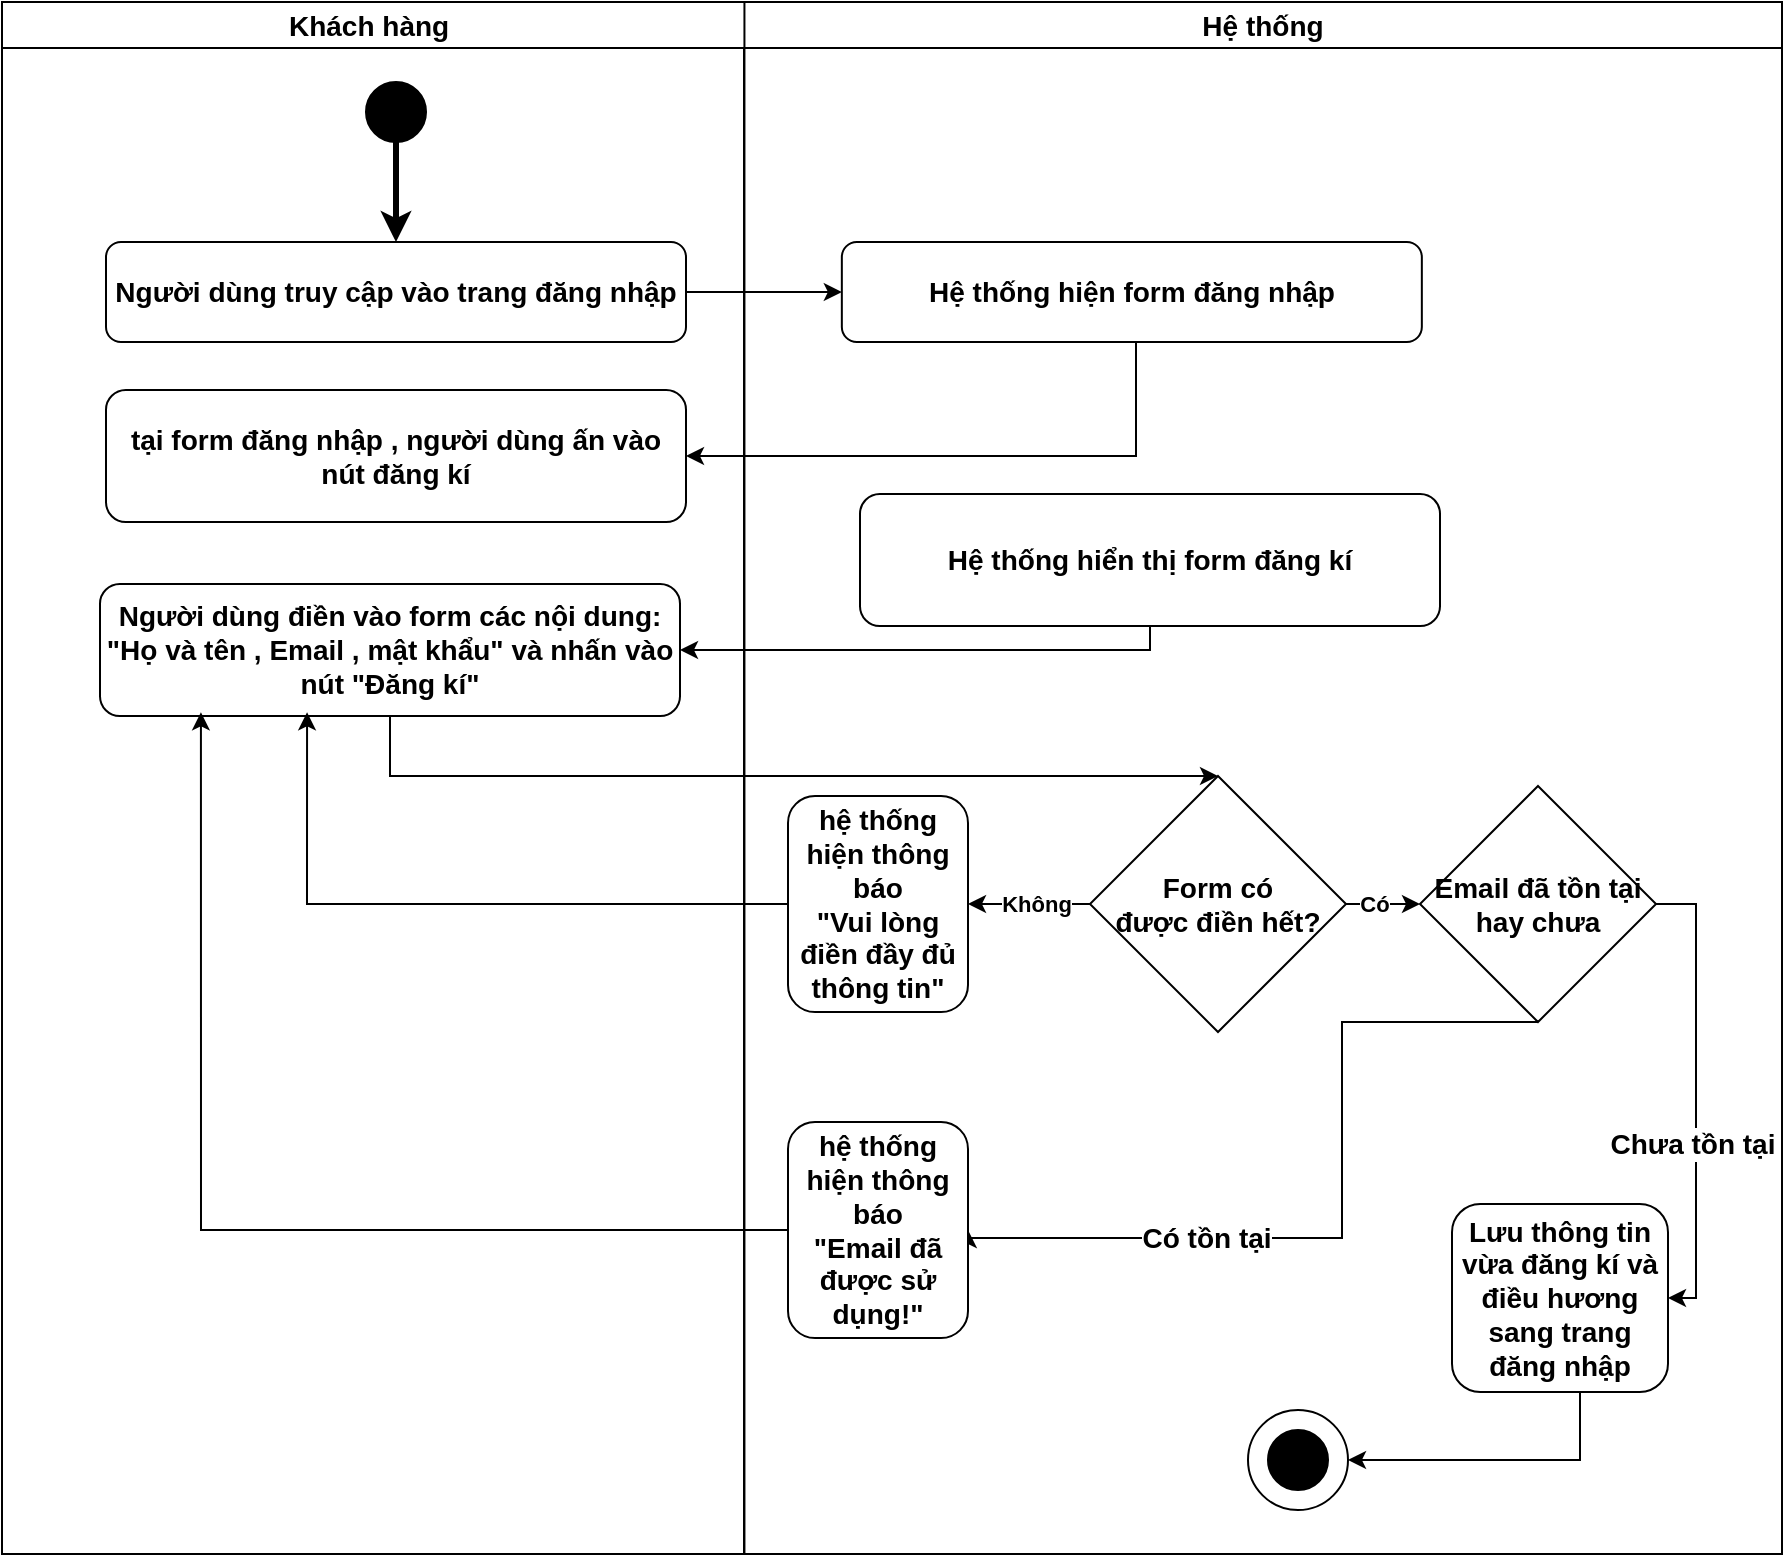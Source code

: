 <mxfile version="22.1.2" type="device">
  <diagram name="Page-1" id="wbO8fJ6J_zvAoPGpTCKr">
    <mxGraphModel dx="1418" dy="820" grid="0" gridSize="10" guides="1" tooltips="1" connect="1" arrows="1" fold="1" page="0" pageScale="1" pageWidth="850" pageHeight="1100" math="0" shadow="0">
      <root>
        <mxCell id="0" />
        <mxCell id="1" parent="0" />
        <mxCell id="jaMOgLZvB3yP1dYOfS98-2" value="Hệ thống" style="swimlane;whiteSpace=wrap;html=1;fontSize=14;" parent="1" vertex="1">
          <mxGeometry x="450" y="150" width="519" height="776" as="geometry" />
        </mxCell>
        <mxCell id="jaMOgLZvB3yP1dYOfS98-16" value="Hệ thống hiện form đăng nhập" style="rounded=1;whiteSpace=wrap;html=1;strokeWidth=1;fontSize=14;fontStyle=1" parent="jaMOgLZvB3yP1dYOfS98-2" vertex="1">
          <mxGeometry x="48.92" y="120" width="290" height="50" as="geometry" />
        </mxCell>
        <mxCell id="-NQU0DrVdqgm5xvqYhKv-1" value="Hệ thống hiển thị form đăng kí" style="rounded=1;whiteSpace=wrap;html=1;strokeWidth=1;fontSize=14;fontStyle=1" parent="jaMOgLZvB3yP1dYOfS98-2" vertex="1">
          <mxGeometry x="58" y="246" width="290" height="66" as="geometry" />
        </mxCell>
        <mxCell id="jaMOgLZvB3yP1dYOfS98-3" value="" style="ellipse;whiteSpace=wrap;html=1;strokeColor=#000000;fillColor=#000000;strokeWidth=1;fontSize=14;fontStyle=1" parent="jaMOgLZvB3yP1dYOfS98-2" vertex="1">
          <mxGeometry x="262" y="714" width="30" height="30" as="geometry" />
        </mxCell>
        <mxCell id="jaMOgLZvB3yP1dYOfS98-4" value="" style="ellipse;whiteSpace=wrap;html=1;gradientColor=default;fillColor=none;fontSize=14;" parent="jaMOgLZvB3yP1dYOfS98-2" vertex="1">
          <mxGeometry x="252" y="704" width="50" height="50" as="geometry" />
        </mxCell>
        <mxCell id="jaMOgLZvB3yP1dYOfS98-30" style="edgeStyle=orthogonalEdgeStyle;rounded=0;orthogonalLoop=1;jettySize=auto;html=1;fontSize=14;exitX=1;exitY=0.5;exitDx=0;exitDy=0;" parent="jaMOgLZvB3yP1dYOfS98-2" source="jaMOgLZvB3yP1dYOfS98-20" target="jaMOgLZvB3yP1dYOfS98-23" edge="1">
          <mxGeometry relative="1" as="geometry">
            <Array as="points">
              <mxPoint x="476" y="451" />
              <mxPoint x="476" y="648" />
            </Array>
          </mxGeometry>
        </mxCell>
        <mxCell id="jaMOgLZvB3yP1dYOfS98-31" value="&lt;b style=&quot;font-size: 14px;&quot;&gt;Chưa tồn tại&lt;/b&gt;" style="edgeLabel;html=1;align=center;verticalAlign=middle;resizable=0;points=[];fontSize=14;" parent="jaMOgLZvB3yP1dYOfS98-30" vertex="1" connectable="0">
          <mxGeometry x="0.205" y="-2" relative="1" as="geometry">
            <mxPoint y="1" as="offset" />
          </mxGeometry>
        </mxCell>
        <mxCell id="jaMOgLZvB3yP1dYOfS98-32" style="edgeStyle=orthogonalEdgeStyle;rounded=0;orthogonalLoop=1;jettySize=auto;html=1;entryX=1;entryY=0.5;entryDx=0;entryDy=0;fontSize=14;exitX=0.5;exitY=1;exitDx=0;exitDy=0;" parent="jaMOgLZvB3yP1dYOfS98-2" source="jaMOgLZvB3yP1dYOfS98-20" target="jaMOgLZvB3yP1dYOfS98-28" edge="1">
          <mxGeometry relative="1" as="geometry">
            <Array as="points">
              <mxPoint x="299" y="510" />
              <mxPoint x="299" y="618" />
              <mxPoint x="112" y="618" />
            </Array>
          </mxGeometry>
        </mxCell>
        <mxCell id="jaMOgLZvB3yP1dYOfS98-33" value="&lt;b style=&quot;font-size: 14px;&quot;&gt;Có tồn tại&lt;/b&gt;" style="edgeLabel;html=1;align=center;verticalAlign=middle;resizable=0;points=[];fontSize=14;" parent="jaMOgLZvB3yP1dYOfS98-32" vertex="1" connectable="0">
          <mxGeometry x="0.381" relative="1" as="geometry">
            <mxPoint as="offset" />
          </mxGeometry>
        </mxCell>
        <mxCell id="jaMOgLZvB3yP1dYOfS98-20" value="Email đã tồn tại hay chưa" style="rhombus;whiteSpace=wrap;html=1;fontStyle=1;fontSize=14;" parent="jaMOgLZvB3yP1dYOfS98-2" vertex="1">
          <mxGeometry x="338" y="392" width="118" height="118" as="geometry" />
        </mxCell>
        <mxCell id="jaMOgLZvB3yP1dYOfS98-27" style="edgeStyle=orthogonalEdgeStyle;rounded=0;orthogonalLoop=1;jettySize=auto;html=1;entryX=1;entryY=0.5;entryDx=0;entryDy=0;fontSize=14;" parent="jaMOgLZvB3yP1dYOfS98-2" source="jaMOgLZvB3yP1dYOfS98-23" target="jaMOgLZvB3yP1dYOfS98-4" edge="1">
          <mxGeometry relative="1" as="geometry">
            <Array as="points">
              <mxPoint x="418" y="729" />
            </Array>
          </mxGeometry>
        </mxCell>
        <mxCell id="jaMOgLZvB3yP1dYOfS98-23" value="Lưu thông tin vừa đăng kí và điều hương sang trang đăng nhập" style="rounded=1;whiteSpace=wrap;html=1;strokeWidth=1;fontSize=14;fontStyle=1" parent="jaMOgLZvB3yP1dYOfS98-2" vertex="1">
          <mxGeometry x="354" y="601" width="108" height="94" as="geometry" />
        </mxCell>
        <mxCell id="jaMOgLZvB3yP1dYOfS98-28" value="hệ thống hiện thông báo&lt;br style=&quot;font-size: 14px;&quot;&gt;&quot;Email đã được sử dụng!&quot;" style="rounded=1;whiteSpace=wrap;html=1;strokeWidth=1;fontSize=14;fontStyle=1" parent="jaMOgLZvB3yP1dYOfS98-2" vertex="1">
          <mxGeometry x="22" y="560" width="90" height="108" as="geometry" />
        </mxCell>
        <mxCell id="-NQU0DrVdqgm5xvqYhKv-7" style="edgeStyle=orthogonalEdgeStyle;rounded=0;orthogonalLoop=1;jettySize=auto;html=1;" parent="jaMOgLZvB3yP1dYOfS98-2" source="-NQU0DrVdqgm5xvqYhKv-3" target="-NQU0DrVdqgm5xvqYhKv-4" edge="1">
          <mxGeometry relative="1" as="geometry" />
        </mxCell>
        <mxCell id="-NQU0DrVdqgm5xvqYhKv-11" value="Text" style="edgeLabel;html=1;align=center;verticalAlign=middle;resizable=0;points=[];" parent="-NQU0DrVdqgm5xvqYhKv-7" vertex="1" connectable="0">
          <mxGeometry x="-0.123" y="-1" relative="1" as="geometry">
            <mxPoint as="offset" />
          </mxGeometry>
        </mxCell>
        <mxCell id="-NQU0DrVdqgm5xvqYhKv-12" value="&lt;b&gt;Không&lt;/b&gt;" style="edgeLabel;html=1;align=center;verticalAlign=middle;resizable=0;points=[];" parent="-NQU0DrVdqgm5xvqYhKv-7" vertex="1" connectable="0">
          <mxGeometry x="-0.114" relative="1" as="geometry">
            <mxPoint as="offset" />
          </mxGeometry>
        </mxCell>
        <mxCell id="-NQU0DrVdqgm5xvqYhKv-9" style="edgeStyle=orthogonalEdgeStyle;rounded=0;orthogonalLoop=1;jettySize=auto;html=1;entryX=0;entryY=0.5;entryDx=0;entryDy=0;" parent="jaMOgLZvB3yP1dYOfS98-2" source="-NQU0DrVdqgm5xvqYhKv-3" target="jaMOgLZvB3yP1dYOfS98-20" edge="1">
          <mxGeometry relative="1" as="geometry" />
        </mxCell>
        <mxCell id="-NQU0DrVdqgm5xvqYhKv-10" value="&lt;b&gt;Có&lt;/b&gt;" style="edgeLabel;html=1;align=center;verticalAlign=middle;resizable=0;points=[];" parent="-NQU0DrVdqgm5xvqYhKv-9" vertex="1" connectable="0">
          <mxGeometry x="-0.361" relative="1" as="geometry">
            <mxPoint as="offset" />
          </mxGeometry>
        </mxCell>
        <mxCell id="-NQU0DrVdqgm5xvqYhKv-3" value="Form có &lt;br&gt;được điền hết?" style="rhombus;whiteSpace=wrap;html=1;fontStyle=1;fontSize=14;" parent="jaMOgLZvB3yP1dYOfS98-2" vertex="1">
          <mxGeometry x="173" y="387" width="128" height="128" as="geometry" />
        </mxCell>
        <mxCell id="-NQU0DrVdqgm5xvqYhKv-4" value="hệ thống hiện thông báo&lt;br style=&quot;font-size: 14px;&quot;&gt;&quot;Vui lòng điền đầy đủ thông tin&quot;" style="rounded=1;whiteSpace=wrap;html=1;strokeWidth=1;fontSize=14;fontStyle=1" parent="jaMOgLZvB3yP1dYOfS98-2" vertex="1">
          <mxGeometry x="22" y="397" width="90" height="108" as="geometry" />
        </mxCell>
        <mxCell id="jaMOgLZvB3yP1dYOfS98-12" value="Khách hàng&amp;nbsp;" style="swimlane;whiteSpace=wrap;html=1;fontSize=14;" parent="1" vertex="1">
          <mxGeometry x="79" y="150" width="371.22" height="776" as="geometry" />
        </mxCell>
        <mxCell id="jaMOgLZvB3yP1dYOfS98-13" value="" style="ellipse;whiteSpace=wrap;html=1;strokeColor=#000000;fillColor=#000000;strokeWidth=1;fontSize=14;fontStyle=1" parent="jaMOgLZvB3yP1dYOfS98-12" vertex="1">
          <mxGeometry x="182" y="40" width="30" height="30" as="geometry" />
        </mxCell>
        <mxCell id="jaMOgLZvB3yP1dYOfS98-14" value="Người dùng truy cập vào trang đăng nhập" style="rounded=1;whiteSpace=wrap;html=1;strokeWidth=1;fontSize=14;fontStyle=1" parent="jaMOgLZvB3yP1dYOfS98-12" vertex="1">
          <mxGeometry x="52" y="120" width="290" height="50" as="geometry" />
        </mxCell>
        <mxCell id="jaMOgLZvB3yP1dYOfS98-15" style="edgeStyle=orthogonalEdgeStyle;rounded=0;orthogonalLoop=1;jettySize=auto;html=1;strokeWidth=3;fontSize=14;fontStyle=1" parent="jaMOgLZvB3yP1dYOfS98-12" source="jaMOgLZvB3yP1dYOfS98-13" target="jaMOgLZvB3yP1dYOfS98-14" edge="1">
          <mxGeometry relative="1" as="geometry" />
        </mxCell>
        <mxCell id="jaMOgLZvB3yP1dYOfS98-17" value="tại form đăng nhập , người dùng ấn vào nút đăng kí" style="rounded=1;whiteSpace=wrap;html=1;strokeWidth=1;fontSize=14;fontStyle=1" parent="jaMOgLZvB3yP1dYOfS98-12" vertex="1">
          <mxGeometry x="52" y="194" width="290" height="66" as="geometry" />
        </mxCell>
        <mxCell id="-NQU0DrVdqgm5xvqYhKv-2" value="Người dùng điền vào form các nội dung:&lt;br&gt;&quot;Họ và tên , Email , mật khẩu&quot; và nhấn vào nút &quot;Đăng kí&quot;" style="rounded=1;whiteSpace=wrap;html=1;strokeWidth=1;fontSize=14;fontStyle=1" parent="jaMOgLZvB3yP1dYOfS98-12" vertex="1">
          <mxGeometry x="49" y="291" width="290" height="66" as="geometry" />
        </mxCell>
        <mxCell id="jaMOgLZvB3yP1dYOfS98-18" style="edgeStyle=orthogonalEdgeStyle;rounded=0;orthogonalLoop=1;jettySize=auto;html=1;entryX=0;entryY=0.5;entryDx=0;entryDy=0;fontSize=14;" parent="1" source="jaMOgLZvB3yP1dYOfS98-14" target="jaMOgLZvB3yP1dYOfS98-16" edge="1">
          <mxGeometry relative="1" as="geometry" />
        </mxCell>
        <mxCell id="jaMOgLZvB3yP1dYOfS98-19" style="edgeStyle=orthogonalEdgeStyle;rounded=0;orthogonalLoop=1;jettySize=auto;html=1;entryX=1;entryY=0.5;entryDx=0;entryDy=0;fontSize=14;" parent="1" source="jaMOgLZvB3yP1dYOfS98-16" target="jaMOgLZvB3yP1dYOfS98-17" edge="1">
          <mxGeometry relative="1" as="geometry">
            <Array as="points">
              <mxPoint x="646" y="377" />
            </Array>
          </mxGeometry>
        </mxCell>
        <mxCell id="-NQU0DrVdqgm5xvqYhKv-5" style="edgeStyle=orthogonalEdgeStyle;rounded=0;orthogonalLoop=1;jettySize=auto;html=1;entryX=0.5;entryY=0;entryDx=0;entryDy=0;" parent="1" source="-NQU0DrVdqgm5xvqYhKv-2" target="-NQU0DrVdqgm5xvqYhKv-3" edge="1">
          <mxGeometry relative="1" as="geometry">
            <Array as="points">
              <mxPoint x="273" y="537" />
            </Array>
          </mxGeometry>
        </mxCell>
        <mxCell id="-NQU0DrVdqgm5xvqYhKv-6" style="edgeStyle=orthogonalEdgeStyle;rounded=0;orthogonalLoop=1;jettySize=auto;html=1;entryX=1;entryY=0.5;entryDx=0;entryDy=0;" parent="1" source="-NQU0DrVdqgm5xvqYhKv-1" target="-NQU0DrVdqgm5xvqYhKv-2" edge="1">
          <mxGeometry relative="1" as="geometry">
            <Array as="points">
              <mxPoint x="653" y="474" />
            </Array>
          </mxGeometry>
        </mxCell>
        <mxCell id="-NQU0DrVdqgm5xvqYhKv-8" style="edgeStyle=orthogonalEdgeStyle;rounded=0;orthogonalLoop=1;jettySize=auto;html=1;entryX=0.357;entryY=0.972;entryDx=0;entryDy=0;entryPerimeter=0;" parent="1" source="-NQU0DrVdqgm5xvqYhKv-4" target="-NQU0DrVdqgm5xvqYhKv-2" edge="1">
          <mxGeometry relative="1" as="geometry" />
        </mxCell>
        <mxCell id="jaMOgLZvB3yP1dYOfS98-34" style="edgeStyle=orthogonalEdgeStyle;rounded=0;orthogonalLoop=1;jettySize=auto;html=1;fontSize=14;entryX=0.174;entryY=0.972;entryDx=0;entryDy=0;entryPerimeter=0;" parent="1" source="jaMOgLZvB3yP1dYOfS98-28" target="-NQU0DrVdqgm5xvqYhKv-2" edge="1">
          <mxGeometry relative="1" as="geometry">
            <mxPoint x="209" y="649" as="targetPoint" />
          </mxGeometry>
        </mxCell>
      </root>
    </mxGraphModel>
  </diagram>
</mxfile>
